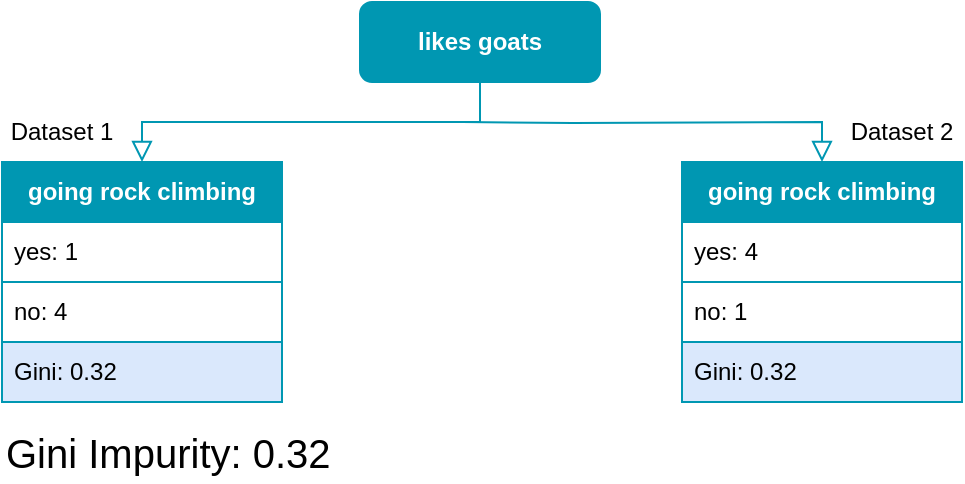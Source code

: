 <mxfile version="22.1.11" type="device">
  <diagram id="C5RBs43oDa-KdzZeNtuy" name="Page-1">
    <mxGraphModel dx="1125" dy="712" grid="1" gridSize="10" guides="1" tooltips="1" connect="1" arrows="1" fold="1" page="1" pageScale="1" pageWidth="827" pageHeight="1169" math="0" shadow="0">
      <root>
        <mxCell id="WIyWlLk6GJQsqaUBKTNV-0" />
        <mxCell id="WIyWlLk6GJQsqaUBKTNV-1" parent="WIyWlLk6GJQsqaUBKTNV-0" />
        <mxCell id="WIyWlLk6GJQsqaUBKTNV-2" value="" style="rounded=0;html=1;jettySize=auto;orthogonalLoop=1;fontSize=11;endArrow=block;endFill=0;endSize=8;strokeWidth=1;shadow=0;labelBackgroundColor=none;edgeStyle=orthogonalEdgeStyle;entryX=0.5;entryY=0;entryDx=0;entryDy=0;exitX=0.5;exitY=1;exitDx=0;exitDy=0;strokeColor=#0097B2;" parent="WIyWlLk6GJQsqaUBKTNV-1" source="WIyWlLk6GJQsqaUBKTNV-3" target="6RAvZoOkwJJ0aY-hINyB-0" edge="1">
          <mxGeometry relative="1" as="geometry">
            <mxPoint x="220" y="170" as="targetPoint" />
          </mxGeometry>
        </mxCell>
        <mxCell id="WIyWlLk6GJQsqaUBKTNV-3" value="&lt;font color=&quot;#ffffff&quot;&gt;&lt;b&gt;likes goats&lt;/b&gt;&lt;/font&gt;" style="rounded=1;whiteSpace=wrap;html=1;fontSize=12;glass=0;strokeWidth=1;shadow=0;fillColor=#0097B2;strokeColor=#0097B2;" parent="WIyWlLk6GJQsqaUBKTNV-1" vertex="1">
          <mxGeometry x="279" y="120" width="120" height="40" as="geometry" />
        </mxCell>
        <mxCell id="6RAvZoOkwJJ0aY-hINyB-0" value="&lt;font color=&quot;#ffffff&quot;&gt;&lt;b&gt;going rock climbing&lt;/b&gt;&lt;/font&gt;" style="swimlane;fontStyle=0;childLayout=stackLayout;horizontal=1;startSize=30;horizontalStack=0;resizeParent=1;resizeParentMax=0;resizeLast=0;collapsible=1;marginBottom=0;whiteSpace=wrap;html=1;fillColor=#0097B2;strokeColor=#0097B2;" vertex="1" parent="WIyWlLk6GJQsqaUBKTNV-1">
          <mxGeometry x="100" y="200" width="140" height="120" as="geometry" />
        </mxCell>
        <mxCell id="6RAvZoOkwJJ0aY-hINyB-1" value="yes: 1" style="text;strokeColor=#0097B2;fillColor=none;align=left;verticalAlign=middle;spacingLeft=4;spacingRight=4;overflow=hidden;points=[[0,0.5],[1,0.5]];portConstraint=eastwest;rotatable=0;whiteSpace=wrap;html=1;" vertex="1" parent="6RAvZoOkwJJ0aY-hINyB-0">
          <mxGeometry y="30" width="140" height="30" as="geometry" />
        </mxCell>
        <mxCell id="6RAvZoOkwJJ0aY-hINyB-2" value="no: 4" style="text;strokeColor=#0097B2;fillColor=none;align=left;verticalAlign=middle;spacingLeft=4;spacingRight=4;overflow=hidden;points=[[0,0.5],[1,0.5]];portConstraint=eastwest;rotatable=0;whiteSpace=wrap;html=1;" vertex="1" parent="6RAvZoOkwJJ0aY-hINyB-0">
          <mxGeometry y="60" width="140" height="30" as="geometry" />
        </mxCell>
        <mxCell id="6RAvZoOkwJJ0aY-hINyB-3" value="Gini: 0.32" style="text;strokeColor=#0097B2;fillColor=#dae8fc;align=left;verticalAlign=middle;spacingLeft=4;spacingRight=4;overflow=hidden;points=[[0,0.5],[1,0.5]];portConstraint=eastwest;rotatable=0;whiteSpace=wrap;html=1;" vertex="1" parent="6RAvZoOkwJJ0aY-hINyB-0">
          <mxGeometry y="90" width="140" height="30" as="geometry" />
        </mxCell>
        <mxCell id="6RAvZoOkwJJ0aY-hINyB-4" value="&lt;font color=&quot;#ffffff&quot;&gt;&lt;b&gt;going rock climbing&lt;/b&gt;&lt;/font&gt;" style="swimlane;fontStyle=0;childLayout=stackLayout;horizontal=1;startSize=30;horizontalStack=0;resizeParent=1;resizeParentMax=0;resizeLast=0;collapsible=1;marginBottom=0;whiteSpace=wrap;html=1;fillColor=#0097B2;strokeColor=#0097B2;" vertex="1" parent="WIyWlLk6GJQsqaUBKTNV-1">
          <mxGeometry x="440" y="200" width="140" height="120" as="geometry" />
        </mxCell>
        <mxCell id="6RAvZoOkwJJ0aY-hINyB-5" value="yes: 4" style="text;strokeColor=#0097B2;fillColor=none;align=left;verticalAlign=middle;spacingLeft=4;spacingRight=4;overflow=hidden;points=[[0,0.5],[1,0.5]];portConstraint=eastwest;rotatable=0;whiteSpace=wrap;html=1;" vertex="1" parent="6RAvZoOkwJJ0aY-hINyB-4">
          <mxGeometry y="30" width="140" height="30" as="geometry" />
        </mxCell>
        <mxCell id="6RAvZoOkwJJ0aY-hINyB-6" value="no: 1" style="text;strokeColor=#0097B2;fillColor=none;align=left;verticalAlign=middle;spacingLeft=4;spacingRight=4;overflow=hidden;points=[[0,0.5],[1,0.5]];portConstraint=eastwest;rotatable=0;whiteSpace=wrap;html=1;" vertex="1" parent="6RAvZoOkwJJ0aY-hINyB-4">
          <mxGeometry y="60" width="140" height="30" as="geometry" />
        </mxCell>
        <mxCell id="6RAvZoOkwJJ0aY-hINyB-7" value="Gini: 0.32" style="text;strokeColor=#0097B2;fillColor=#dae8fc;align=left;verticalAlign=middle;spacingLeft=4;spacingRight=4;overflow=hidden;points=[[0,0.5],[1,0.5]];portConstraint=eastwest;rotatable=0;whiteSpace=wrap;html=1;" vertex="1" parent="6RAvZoOkwJJ0aY-hINyB-4">
          <mxGeometry y="90" width="140" height="30" as="geometry" />
        </mxCell>
        <mxCell id="6RAvZoOkwJJ0aY-hINyB-8" value="" style="rounded=0;html=1;jettySize=auto;orthogonalLoop=1;fontSize=11;endArrow=block;endFill=0;endSize=8;strokeWidth=1;shadow=0;labelBackgroundColor=none;edgeStyle=orthogonalEdgeStyle;entryX=0.5;entryY=0;entryDx=0;entryDy=0;strokeColor=#0097B2;" edge="1" parent="WIyWlLk6GJQsqaUBKTNV-1" target="6RAvZoOkwJJ0aY-hINyB-4">
          <mxGeometry relative="1" as="geometry">
            <mxPoint x="330" y="180" as="sourcePoint" />
            <mxPoint x="340" y="210" as="targetPoint" />
          </mxGeometry>
        </mxCell>
        <mxCell id="6RAvZoOkwJJ0aY-hINyB-10" value="Dataset 1" style="text;html=1;strokeColor=none;fillColor=none;align=center;verticalAlign=middle;whiteSpace=wrap;rounded=0;" vertex="1" parent="WIyWlLk6GJQsqaUBKTNV-1">
          <mxGeometry x="100" y="170" width="60" height="30" as="geometry" />
        </mxCell>
        <mxCell id="6RAvZoOkwJJ0aY-hINyB-11" value="Dataset 2" style="text;html=1;strokeColor=none;fillColor=none;align=center;verticalAlign=middle;whiteSpace=wrap;rounded=0;" vertex="1" parent="WIyWlLk6GJQsqaUBKTNV-1">
          <mxGeometry x="520" y="170" width="60" height="30" as="geometry" />
        </mxCell>
        <mxCell id="6RAvZoOkwJJ0aY-hINyB-13" value="Gini Impurity: 0.32" style="text;html=1;strokeColor=none;fillColor=none;align=left;verticalAlign=middle;whiteSpace=wrap;rounded=0;fontSize=20;" vertex="1" parent="WIyWlLk6GJQsqaUBKTNV-1">
          <mxGeometry x="100" y="330" width="240" height="30" as="geometry" />
        </mxCell>
      </root>
    </mxGraphModel>
  </diagram>
</mxfile>
